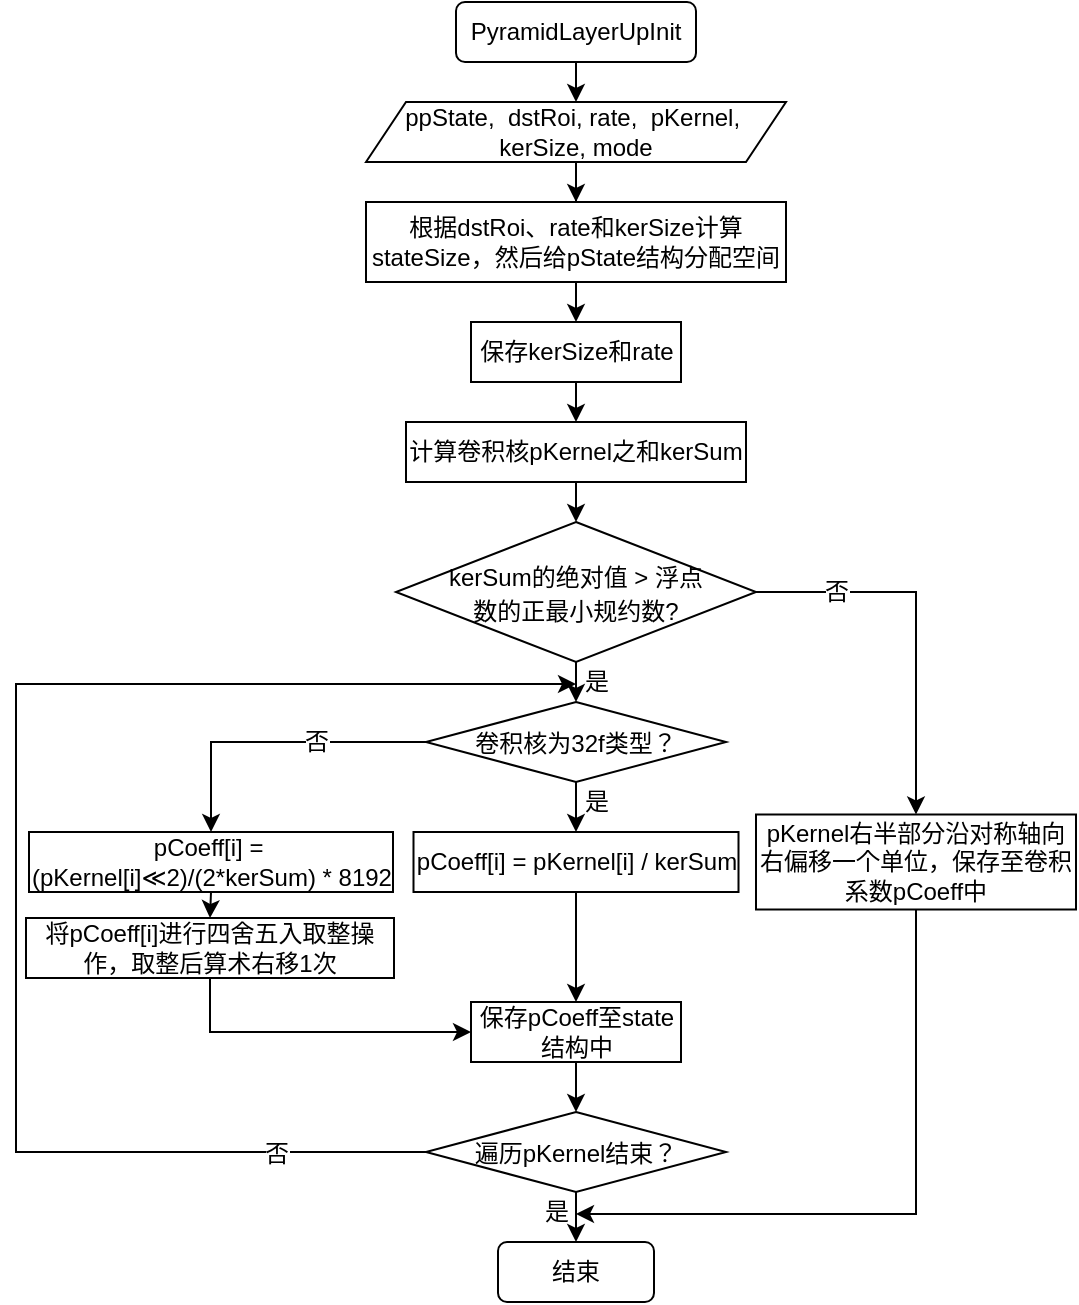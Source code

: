 <mxfile version="15.9.6" type="github">
  <diagram id="6Ogx0QUZp0cJVPmOTvLr" name="Page-1">
    <mxGraphModel dx="1550" dy="867" grid="0" gridSize="10" guides="1" tooltips="1" connect="1" arrows="1" fold="1" page="1" pageScale="1" pageWidth="827" pageHeight="1169" math="0" shadow="0">
      <root>
        <mxCell id="0" />
        <mxCell id="1" parent="0" />
        <mxCell id="f2__ibp48Vanfm8xqD4--4" style="edgeStyle=orthogonalEdgeStyle;rounded=0;orthogonalLoop=1;jettySize=auto;html=1;exitX=0.5;exitY=1;exitDx=0;exitDy=0;entryX=0.5;entryY=0;entryDx=0;entryDy=0;" edge="1" parent="1" source="f2__ibp48Vanfm8xqD4--1" target="f2__ibp48Vanfm8xqD4--2">
          <mxGeometry relative="1" as="geometry" />
        </mxCell>
        <mxCell id="f2__ibp48Vanfm8xqD4--1" value="&lt;span lang=&quot;EN-US&quot;&gt;&lt;font style=&quot;font-size: 12px&quot;&gt;PyramidLayerUpInit&lt;/font&gt;&lt;/span&gt;" style="rounded=1;whiteSpace=wrap;html=1;" vertex="1" parent="1">
          <mxGeometry x="320" y="100" width="120" height="30" as="geometry" />
        </mxCell>
        <mxCell id="f2__ibp48Vanfm8xqD4--6" style="edgeStyle=orthogonalEdgeStyle;rounded=0;orthogonalLoop=1;jettySize=auto;html=1;entryX=0.5;entryY=0;entryDx=0;entryDy=0;fontFamily=Times New Roman;fontSize=14;" edge="1" parent="1" source="f2__ibp48Vanfm8xqD4--2" target="f2__ibp48Vanfm8xqD4--5">
          <mxGeometry relative="1" as="geometry" />
        </mxCell>
        <mxCell id="f2__ibp48Vanfm8xqD4--2" value="&lt;span lang=&quot;EN-US&quot;&gt;&lt;font style=&quot;font-size: 12px&quot;&gt;ppState,&amp;nbsp; dstRoi, rate,&amp;nbsp; pKernel,&amp;nbsp;&lt;br&gt;kerSize, mode&lt;/font&gt;&lt;/span&gt;" style="shape=parallelogram;perimeter=parallelogramPerimeter;whiteSpace=wrap;html=1;fixedSize=1;" vertex="1" parent="1">
          <mxGeometry x="275" y="150" width="210" height="30" as="geometry" />
        </mxCell>
        <mxCell id="f2__ibp48Vanfm8xqD4--9" style="edgeStyle=orthogonalEdgeStyle;rounded=0;orthogonalLoop=1;jettySize=auto;html=1;exitX=0.5;exitY=1;exitDx=0;exitDy=0;entryX=0.5;entryY=0;entryDx=0;entryDy=0;fontFamily=Helvetica;fontSize=14;" edge="1" parent="1" source="f2__ibp48Vanfm8xqD4--5" target="f2__ibp48Vanfm8xqD4--8">
          <mxGeometry relative="1" as="geometry" />
        </mxCell>
        <mxCell id="f2__ibp48Vanfm8xqD4--5" value="根据dstRoi、rate和kerSize计算stateSize，然后给pState结构分配空间" style="rounded=0;whiteSpace=wrap;html=1;" vertex="1" parent="1">
          <mxGeometry x="275" y="200" width="210" height="40" as="geometry" />
        </mxCell>
        <mxCell id="f2__ibp48Vanfm8xqD4--11" style="edgeStyle=orthogonalEdgeStyle;rounded=0;orthogonalLoop=1;jettySize=auto;html=1;exitX=0.5;exitY=1;exitDx=0;exitDy=0;entryX=0.5;entryY=0;entryDx=0;entryDy=0;fontFamily=Helvetica;fontSize=14;" edge="1" parent="1" source="f2__ibp48Vanfm8xqD4--8" target="f2__ibp48Vanfm8xqD4--10">
          <mxGeometry relative="1" as="geometry" />
        </mxCell>
        <mxCell id="f2__ibp48Vanfm8xqD4--8" value="保存kerSize和rate" style="rounded=0;whiteSpace=wrap;html=1;" vertex="1" parent="1">
          <mxGeometry x="327.5" y="260" width="105" height="30" as="geometry" />
        </mxCell>
        <mxCell id="f2__ibp48Vanfm8xqD4--15" style="edgeStyle=orthogonalEdgeStyle;rounded=0;orthogonalLoop=1;jettySize=auto;html=1;exitX=0.5;exitY=1;exitDx=0;exitDy=0;entryX=0.5;entryY=0;entryDx=0;entryDy=0;fontFamily=Helvetica;fontSize=14;" edge="1" parent="1" source="f2__ibp48Vanfm8xqD4--10" target="f2__ibp48Vanfm8xqD4--14">
          <mxGeometry relative="1" as="geometry" />
        </mxCell>
        <mxCell id="f2__ibp48Vanfm8xqD4--10" value="计算卷积核pKernel之和kerSum" style="rounded=0;whiteSpace=wrap;html=1;" vertex="1" parent="1">
          <mxGeometry x="295" y="310" width="170" height="30" as="geometry" />
        </mxCell>
        <mxCell id="f2__ibp48Vanfm8xqD4--24" style="edgeStyle=orthogonalEdgeStyle;rounded=0;orthogonalLoop=1;jettySize=auto;html=1;exitX=0.5;exitY=1;exitDx=0;exitDy=0;entryX=0.5;entryY=0;entryDx=0;entryDy=0;fontFamily=Helvetica;fontSize=12;" edge="1" parent="1" source="f2__ibp48Vanfm8xqD4--14">
          <mxGeometry relative="1" as="geometry">
            <mxPoint x="380" y="450" as="targetPoint" />
          </mxGeometry>
        </mxCell>
        <mxCell id="f2__ibp48Vanfm8xqD4--45" value="否" style="edgeStyle=orthogonalEdgeStyle;rounded=0;orthogonalLoop=1;jettySize=auto;html=1;exitX=1;exitY=0.5;exitDx=0;exitDy=0;fontFamily=Helvetica;fontSize=12;entryX=0.5;entryY=0;entryDx=0;entryDy=0;" edge="1" parent="1" source="f2__ibp48Vanfm8xqD4--14" target="f2__ibp48Vanfm8xqD4--36">
          <mxGeometry x="-0.582" relative="1" as="geometry">
            <mxPoint x="490" y="395" as="targetPoint" />
            <mxPoint as="offset" />
          </mxGeometry>
        </mxCell>
        <mxCell id="f2__ibp48Vanfm8xqD4--14" value="&lt;span style=&quot;font-size: 12px&quot;&gt;kerSum的绝对值 &amp;gt;&amp;nbsp;&lt;/span&gt;&lt;span style=&quot;font-size: 12px&quot;&gt;浮点&lt;br&gt;数的正最小规约数?&lt;/span&gt;" style="rhombus;whiteSpace=wrap;html=1;fontFamily=Helvetica;fontSize=14;" vertex="1" parent="1">
          <mxGeometry x="290" y="360" width="180" height="70" as="geometry" />
        </mxCell>
        <mxCell id="f2__ibp48Vanfm8xqD4--27" style="edgeStyle=orthogonalEdgeStyle;rounded=0;orthogonalLoop=1;jettySize=auto;html=1;exitX=0.5;exitY=1;exitDx=0;exitDy=0;entryX=0.5;entryY=0;entryDx=0;entryDy=0;fontFamily=Helvetica;fontSize=12;" edge="1" parent="1" source="f2__ibp48Vanfm8xqD4--19" target="f2__ibp48Vanfm8xqD4--20">
          <mxGeometry relative="1" as="geometry" />
        </mxCell>
        <mxCell id="f2__ibp48Vanfm8xqD4--30" value="否" style="edgeStyle=orthogonalEdgeStyle;rounded=0;orthogonalLoop=1;jettySize=auto;html=1;fontFamily=Helvetica;fontSize=12;" edge="1" parent="1" source="f2__ibp48Vanfm8xqD4--19" target="f2__ibp48Vanfm8xqD4--29">
          <mxGeometry x="-0.279" relative="1" as="geometry">
            <mxPoint as="offset" />
          </mxGeometry>
        </mxCell>
        <mxCell id="f2__ibp48Vanfm8xqD4--19" value="&lt;span style=&quot;font-size: 12px&quot;&gt;卷积核为32f类型？&lt;/span&gt;" style="rhombus;whiteSpace=wrap;html=1;fontFamily=Helvetica;fontSize=14;" vertex="1" parent="1">
          <mxGeometry x="305" y="450" width="150" height="40" as="geometry" />
        </mxCell>
        <mxCell id="f2__ibp48Vanfm8xqD4--34" style="edgeStyle=orthogonalEdgeStyle;rounded=0;orthogonalLoop=1;jettySize=auto;html=1;exitX=0.5;exitY=1;exitDx=0;exitDy=0;fontFamily=Helvetica;fontSize=12;" edge="1" parent="1" source="f2__ibp48Vanfm8xqD4--20" target="f2__ibp48Vanfm8xqD4--33">
          <mxGeometry relative="1" as="geometry" />
        </mxCell>
        <mxCell id="f2__ibp48Vanfm8xqD4--20" value="pCoeff[i] = pKernel[i] / kerSum" style="rounded=0;whiteSpace=wrap;html=1;" vertex="1" parent="1">
          <mxGeometry x="298.75" y="515" width="162.5" height="30" as="geometry" />
        </mxCell>
        <mxCell id="f2__ibp48Vanfm8xqD4--26" value="是" style="text;html=1;align=center;verticalAlign=middle;resizable=0;points=[];autosize=1;strokeColor=none;fillColor=none;fontSize=12;fontFamily=Helvetica;" vertex="1" parent="1">
          <mxGeometry x="375" y="430" width="30" height="20" as="geometry" />
        </mxCell>
        <mxCell id="f2__ibp48Vanfm8xqD4--28" value="是" style="text;html=1;align=center;verticalAlign=middle;resizable=0;points=[];autosize=1;strokeColor=none;fillColor=none;fontSize=12;fontFamily=Helvetica;" vertex="1" parent="1">
          <mxGeometry x="375" y="490" width="30" height="20" as="geometry" />
        </mxCell>
        <mxCell id="f2__ibp48Vanfm8xqD4--32" style="edgeStyle=orthogonalEdgeStyle;rounded=0;orthogonalLoop=1;jettySize=auto;html=1;exitX=0.5;exitY=1;exitDx=0;exitDy=0;entryX=0.5;entryY=0;entryDx=0;entryDy=0;fontFamily=Helvetica;fontSize=12;" edge="1" parent="1" source="f2__ibp48Vanfm8xqD4--29" target="f2__ibp48Vanfm8xqD4--31">
          <mxGeometry relative="1" as="geometry" />
        </mxCell>
        <mxCell id="f2__ibp48Vanfm8xqD4--29" value="pCoeff[i] =&amp;nbsp; (pKernel[i]≪2)/(2*kerSum) * 8192" style="rounded=0;whiteSpace=wrap;html=1;" vertex="1" parent="1">
          <mxGeometry x="106.5" y="515" width="182" height="30" as="geometry" />
        </mxCell>
        <mxCell id="f2__ibp48Vanfm8xqD4--35" style="edgeStyle=orthogonalEdgeStyle;rounded=0;orthogonalLoop=1;jettySize=auto;html=1;exitX=0.5;exitY=1;exitDx=0;exitDy=0;entryX=0;entryY=0.5;entryDx=0;entryDy=0;fontFamily=Helvetica;fontSize=12;" edge="1" parent="1" source="f2__ibp48Vanfm8xqD4--31" target="f2__ibp48Vanfm8xqD4--33">
          <mxGeometry relative="1" as="geometry" />
        </mxCell>
        <mxCell id="f2__ibp48Vanfm8xqD4--31" value="将pCoeff[i]进行四舍五入取整操作，取整后算术右移1次" style="rounded=0;whiteSpace=wrap;html=1;" vertex="1" parent="1">
          <mxGeometry x="105" y="558" width="184" height="30" as="geometry" />
        </mxCell>
        <mxCell id="f2__ibp48Vanfm8xqD4--39" style="edgeStyle=orthogonalEdgeStyle;rounded=0;orthogonalLoop=1;jettySize=auto;html=1;exitX=0.5;exitY=1;exitDx=0;exitDy=0;entryX=0.5;entryY=0;entryDx=0;entryDy=0;fontFamily=Helvetica;fontSize=12;" edge="1" parent="1" source="f2__ibp48Vanfm8xqD4--33" target="f2__ibp48Vanfm8xqD4--38">
          <mxGeometry relative="1" as="geometry" />
        </mxCell>
        <mxCell id="f2__ibp48Vanfm8xqD4--33" value="保存pCoeff至state结构中" style="rounded=0;whiteSpace=wrap;html=1;" vertex="1" parent="1">
          <mxGeometry x="327.5" y="600" width="105" height="30" as="geometry" />
        </mxCell>
        <mxCell id="f2__ibp48Vanfm8xqD4--49" style="edgeStyle=orthogonalEdgeStyle;rounded=0;orthogonalLoop=1;jettySize=auto;html=1;fontFamily=Helvetica;fontSize=12;" edge="1" parent="1" source="f2__ibp48Vanfm8xqD4--36">
          <mxGeometry relative="1" as="geometry">
            <mxPoint x="380" y="706" as="targetPoint" />
            <Array as="points">
              <mxPoint x="550" y="706" />
            </Array>
          </mxGeometry>
        </mxCell>
        <mxCell id="f2__ibp48Vanfm8xqD4--36" value="pKernel右半部分沿对称轴向右偏移一个单位，保存至卷积系数pCoeff中" style="rounded=0;whiteSpace=wrap;html=1;" vertex="1" parent="1">
          <mxGeometry x="470" y="506.25" width="160" height="47.5" as="geometry" />
        </mxCell>
        <mxCell id="f2__ibp48Vanfm8xqD4--40" style="edgeStyle=orthogonalEdgeStyle;rounded=0;orthogonalLoop=1;jettySize=auto;html=1;exitX=0;exitY=0.5;exitDx=0;exitDy=0;fontFamily=Helvetica;fontSize=12;" edge="1" parent="1" source="f2__ibp48Vanfm8xqD4--38">
          <mxGeometry relative="1" as="geometry">
            <mxPoint x="380" y="441" as="targetPoint" />
            <Array as="points">
              <mxPoint x="100" y="675" />
              <mxPoint x="100" y="441" />
            </Array>
          </mxGeometry>
        </mxCell>
        <mxCell id="f2__ibp48Vanfm8xqD4--41" value="否" style="edgeLabel;html=1;align=center;verticalAlign=middle;resizable=0;points=[];fontSize=12;fontFamily=Helvetica;" vertex="1" connectable="0" parent="f2__ibp48Vanfm8xqD4--40">
          <mxGeometry x="-0.791" y="1" relative="1" as="geometry">
            <mxPoint as="offset" />
          </mxGeometry>
        </mxCell>
        <mxCell id="f2__ibp48Vanfm8xqD4--47" style="edgeStyle=orthogonalEdgeStyle;rounded=0;orthogonalLoop=1;jettySize=auto;html=1;exitX=0.5;exitY=1;exitDx=0;exitDy=0;entryX=0.5;entryY=0;entryDx=0;entryDy=0;fontFamily=Helvetica;fontSize=12;" edge="1" parent="1" source="f2__ibp48Vanfm8xqD4--38" target="f2__ibp48Vanfm8xqD4--42">
          <mxGeometry relative="1" as="geometry" />
        </mxCell>
        <mxCell id="f2__ibp48Vanfm8xqD4--38" value="&lt;span style=&quot;font-size: 12px&quot;&gt;遍历pKernel结束？&lt;/span&gt;" style="rhombus;whiteSpace=wrap;html=1;fontFamily=Helvetica;fontSize=14;" vertex="1" parent="1">
          <mxGeometry x="305" y="655" width="150" height="40" as="geometry" />
        </mxCell>
        <mxCell id="f2__ibp48Vanfm8xqD4--42" value="&lt;span lang=&quot;EN-US&quot;&gt;&lt;font style=&quot;font-size: 12px&quot;&gt;结束&lt;/font&gt;&lt;/span&gt;" style="rounded=1;whiteSpace=wrap;html=1;" vertex="1" parent="1">
          <mxGeometry x="341" y="720" width="78" height="30" as="geometry" />
        </mxCell>
        <mxCell id="f2__ibp48Vanfm8xqD4--48" value="是" style="text;html=1;align=center;verticalAlign=middle;resizable=0;points=[];autosize=1;strokeColor=none;fillColor=none;fontSize=12;fontFamily=Helvetica;" vertex="1" parent="1">
          <mxGeometry x="355" y="695" width="30" height="20" as="geometry" />
        </mxCell>
      </root>
    </mxGraphModel>
  </diagram>
</mxfile>
